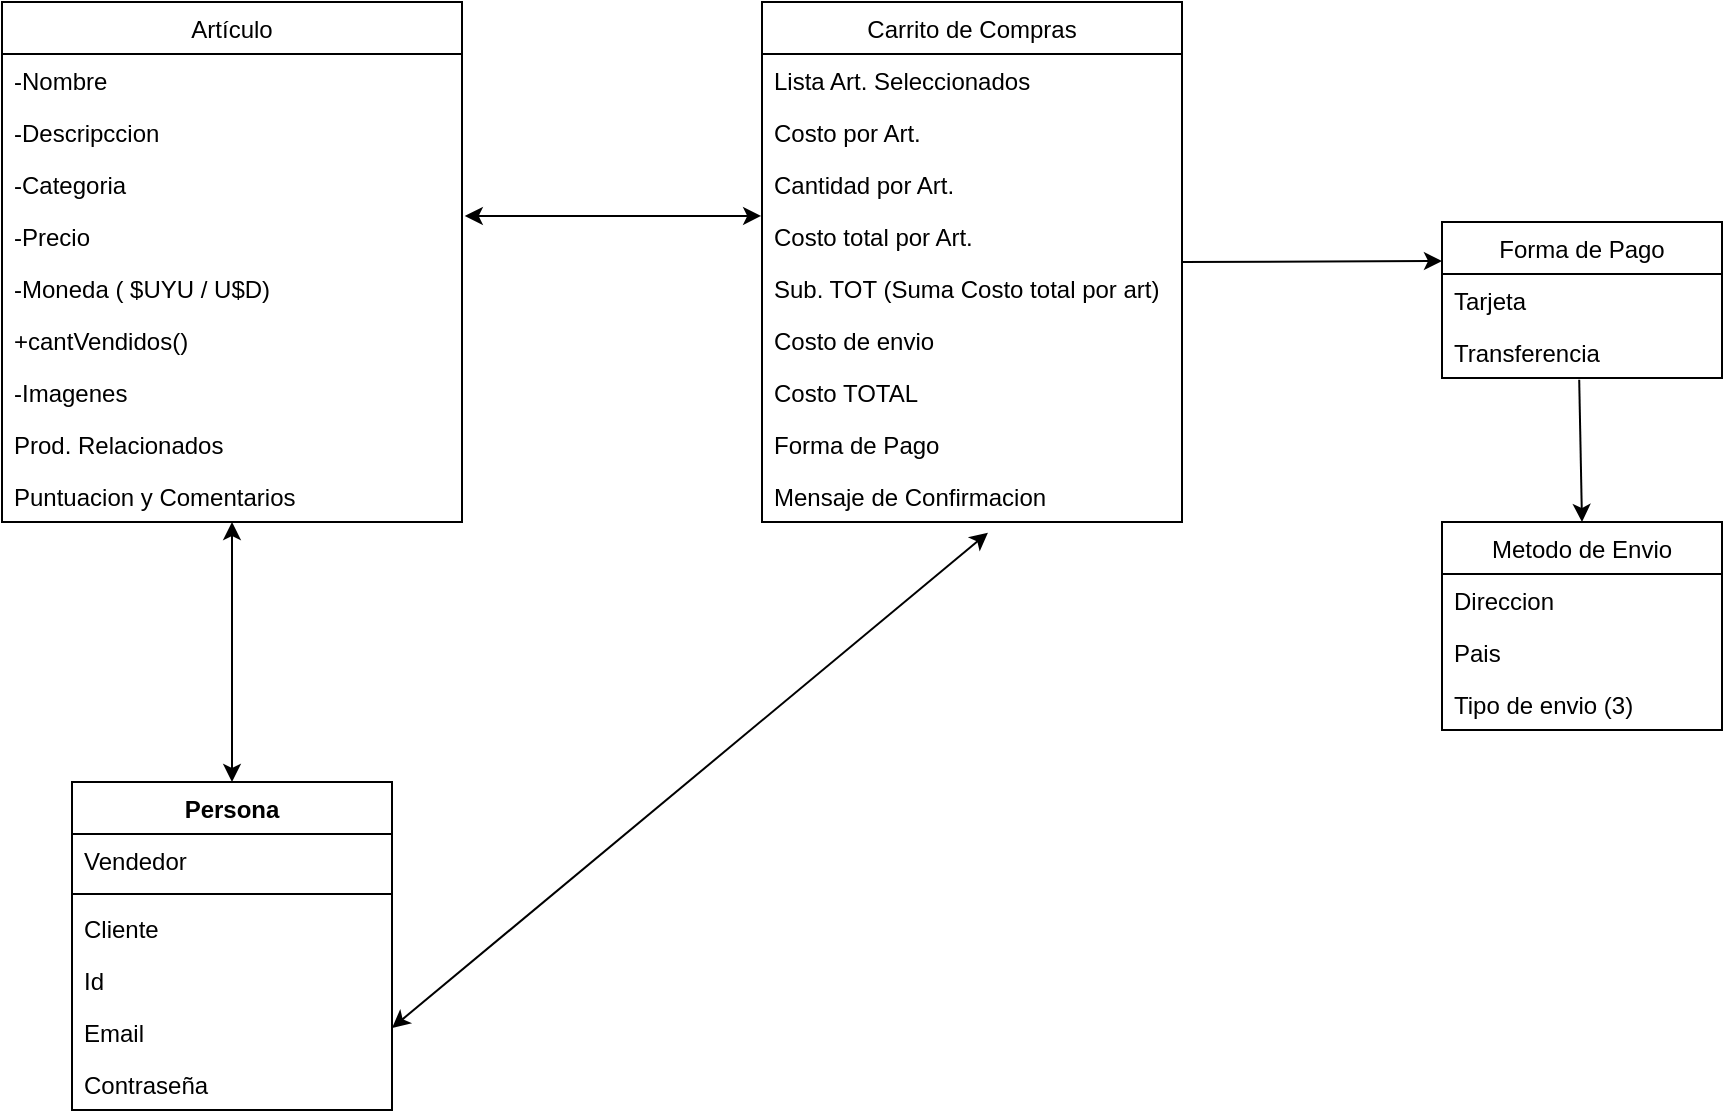 <mxfile version="13.6.2" type="github">
  <diagram id="EBKiwpH90D5sj838YUYU" name="Page-1">
    <mxGraphModel dx="1240" dy="684" grid="1" gridSize="10" guides="1" tooltips="1" connect="1" arrows="1" fold="1" page="1" pageScale="1" pageWidth="827" pageHeight="1169" math="0" shadow="0">
      <root>
        <mxCell id="0" />
        <mxCell id="1" parent="0" />
        <mxCell id="iaBIX54grdzcaJQUtitO-1" value="Artículo" style="swimlane;fontStyle=0;childLayout=stackLayout;horizontal=1;startSize=26;fillColor=none;horizontalStack=0;resizeParent=1;resizeParentMax=0;resizeLast=0;collapsible=1;marginBottom=0;" parent="1" vertex="1">
          <mxGeometry x="120" y="40" width="230" height="260" as="geometry">
            <mxRectangle x="90" y="70" width="70" height="26" as="alternateBounds" />
          </mxGeometry>
        </mxCell>
        <mxCell id="iaBIX54grdzcaJQUtitO-2" value="-Nombre" style="text;strokeColor=none;fillColor=none;align=left;verticalAlign=top;spacingLeft=4;spacingRight=4;overflow=hidden;rotatable=0;points=[[0,0.5],[1,0.5]];portConstraint=eastwest;" parent="iaBIX54grdzcaJQUtitO-1" vertex="1">
          <mxGeometry y="26" width="230" height="26" as="geometry" />
        </mxCell>
        <mxCell id="iaBIX54grdzcaJQUtitO-3" value="-Descripccion" style="text;strokeColor=none;fillColor=none;align=left;verticalAlign=top;spacingLeft=4;spacingRight=4;overflow=hidden;rotatable=0;points=[[0,0.5],[1,0.5]];portConstraint=eastwest;" parent="iaBIX54grdzcaJQUtitO-1" vertex="1">
          <mxGeometry y="52" width="230" height="26" as="geometry" />
        </mxCell>
        <mxCell id="iaBIX54grdzcaJQUtitO-4" value="-Categoria" style="text;strokeColor=none;fillColor=none;align=left;verticalAlign=top;spacingLeft=4;spacingRight=4;overflow=hidden;rotatable=0;points=[[0,0.5],[1,0.5]];portConstraint=eastwest;" parent="iaBIX54grdzcaJQUtitO-1" vertex="1">
          <mxGeometry y="78" width="230" height="26" as="geometry" />
        </mxCell>
        <mxCell id="iaBIX54grdzcaJQUtitO-5" value="-Precio&#xa;" style="text;strokeColor=none;fillColor=none;align=left;verticalAlign=top;spacingLeft=4;spacingRight=4;overflow=hidden;rotatable=0;points=[[0,0.5],[1,0.5]];portConstraint=eastwest;" parent="iaBIX54grdzcaJQUtitO-1" vertex="1">
          <mxGeometry y="104" width="230" height="26" as="geometry" />
        </mxCell>
        <mxCell id="iaBIX54grdzcaJQUtitO-6" value="-Moneda ( $UYU / U$D)" style="text;strokeColor=none;fillColor=none;align=left;verticalAlign=top;spacingLeft=4;spacingRight=4;overflow=hidden;rotatable=0;points=[[0,0.5],[1,0.5]];portConstraint=eastwest;" parent="iaBIX54grdzcaJQUtitO-1" vertex="1">
          <mxGeometry y="130" width="230" height="26" as="geometry" />
        </mxCell>
        <mxCell id="iaBIX54grdzcaJQUtitO-7" value="+cantVendidos()" style="text;strokeColor=none;fillColor=none;align=left;verticalAlign=top;spacingLeft=4;spacingRight=4;overflow=hidden;rotatable=0;points=[[0,0.5],[1,0.5]];portConstraint=eastwest;" parent="iaBIX54grdzcaJQUtitO-1" vertex="1">
          <mxGeometry y="156" width="230" height="26" as="geometry" />
        </mxCell>
        <mxCell id="iaBIX54grdzcaJQUtitO-8" value="-Imagenes" style="text;strokeColor=none;fillColor=none;align=left;verticalAlign=top;spacingLeft=4;spacingRight=4;overflow=hidden;rotatable=0;points=[[0,0.5],[1,0.5]];portConstraint=eastwest;" parent="iaBIX54grdzcaJQUtitO-1" vertex="1">
          <mxGeometry y="182" width="230" height="26" as="geometry" />
        </mxCell>
        <mxCell id="iaBIX54grdzcaJQUtitO-9" value="Prod. Relacionados" style="text;strokeColor=none;fillColor=none;align=left;verticalAlign=top;spacingLeft=4;spacingRight=4;overflow=hidden;rotatable=0;points=[[0,0.5],[1,0.5]];portConstraint=eastwest;" parent="iaBIX54grdzcaJQUtitO-1" vertex="1">
          <mxGeometry y="208" width="230" height="26" as="geometry" />
        </mxCell>
        <mxCell id="iaBIX54grdzcaJQUtitO-10" value="Puntuacion y Comentarios" style="text;strokeColor=none;fillColor=none;align=left;verticalAlign=top;spacingLeft=4;spacingRight=4;overflow=hidden;rotatable=0;points=[[0,0.5],[1,0.5]];portConstraint=eastwest;" parent="iaBIX54grdzcaJQUtitO-1" vertex="1">
          <mxGeometry y="234" width="230" height="26" as="geometry" />
        </mxCell>
        <mxCell id="iaBIX54grdzcaJQUtitO-37" value="" style="endArrow=classic;startArrow=classic;html=1;exitX=1;exitY=0.75;exitDx=0;exitDy=0;entryX=0.538;entryY=1.205;entryDx=0;entryDy=0;entryPerimeter=0;" parent="1" source="iaBIX54grdzcaJQUtitO-15" target="iaBIX54grdzcaJQUtitO-28" edge="1">
          <mxGeometry width="50" height="50" relative="1" as="geometry">
            <mxPoint x="540" y="320" as="sourcePoint" />
            <mxPoint x="590" y="270" as="targetPoint" />
          </mxGeometry>
        </mxCell>
        <mxCell id="iaBIX54grdzcaJQUtitO-38" value="" style="endArrow=classic;startArrow=classic;html=1;exitX=0.5;exitY=0;exitDx=0;exitDy=0;" parent="1" source="iaBIX54grdzcaJQUtitO-15" target="iaBIX54grdzcaJQUtitO-10" edge="1">
          <mxGeometry width="50" height="50" relative="1" as="geometry">
            <mxPoint x="250" y="380" as="sourcePoint" />
            <mxPoint x="280" y="370" as="targetPoint" />
          </mxGeometry>
        </mxCell>
        <mxCell id="iaBIX54grdzcaJQUtitO-39" value="" style="endArrow=classic;startArrow=classic;html=1;exitX=1.006;exitY=0.115;exitDx=0;exitDy=0;exitPerimeter=0;entryX=-0.002;entryY=0.115;entryDx=0;entryDy=0;entryPerimeter=0;" parent="1" source="iaBIX54grdzcaJQUtitO-5" target="iaBIX54grdzcaJQUtitO-23" edge="1">
          <mxGeometry width="50" height="50" relative="1" as="geometry">
            <mxPoint x="540" y="320" as="sourcePoint" />
            <mxPoint x="590" y="270" as="targetPoint" />
          </mxGeometry>
        </mxCell>
        <mxCell id="L5Szk06W8g7nkj9kUqT2-5" value="" style="endArrow=classic;html=1;entryX=0.5;entryY=0;entryDx=0;entryDy=0;exitX=0.49;exitY=1.033;exitDx=0;exitDy=0;exitPerimeter=0;" edge="1" parent="1" source="iaBIX54grdzcaJQUtitO-35" target="iaBIX54grdzcaJQUtitO-29">
          <mxGeometry width="50" height="50" relative="1" as="geometry">
            <mxPoint x="650" y="340" as="sourcePoint" />
            <mxPoint x="700" y="290" as="targetPoint" />
          </mxGeometry>
        </mxCell>
        <mxCell id="L5Szk06W8g7nkj9kUqT2-6" value="" style="endArrow=classic;html=1;exitX=1;exitY=0.5;exitDx=0;exitDy=0;entryX=0;entryY=0.25;entryDx=0;entryDy=0;" edge="1" parent="1" source="iaBIX54grdzcaJQUtitO-19" target="iaBIX54grdzcaJQUtitO-33">
          <mxGeometry width="50" height="50" relative="1" as="geometry">
            <mxPoint x="650" y="340" as="sourcePoint" />
            <mxPoint x="700" y="290" as="targetPoint" />
          </mxGeometry>
        </mxCell>
        <mxCell id="iaBIX54grdzcaJQUtitO-15" value="Persona" style="swimlane;fontStyle=1;align=center;verticalAlign=top;childLayout=stackLayout;horizontal=1;startSize=26;horizontalStack=0;resizeParent=1;resizeParentMax=0;resizeLast=0;collapsible=1;marginBottom=0;" parent="1" vertex="1">
          <mxGeometry x="155" y="430" width="160" height="164" as="geometry" />
        </mxCell>
        <mxCell id="iaBIX54grdzcaJQUtitO-16" value="Vendedor" style="text;strokeColor=none;fillColor=none;align=left;verticalAlign=top;spacingLeft=4;spacingRight=4;overflow=hidden;rotatable=0;points=[[0,0.5],[1,0.5]];portConstraint=eastwest;" parent="iaBIX54grdzcaJQUtitO-15" vertex="1">
          <mxGeometry y="26" width="160" height="26" as="geometry" />
        </mxCell>
        <mxCell id="iaBIX54grdzcaJQUtitO-17" value="" style="line;strokeWidth=1;fillColor=none;align=left;verticalAlign=middle;spacingTop=-1;spacingLeft=3;spacingRight=3;rotatable=0;labelPosition=right;points=[];portConstraint=eastwest;" parent="iaBIX54grdzcaJQUtitO-15" vertex="1">
          <mxGeometry y="52" width="160" height="8" as="geometry" />
        </mxCell>
        <mxCell id="iaBIX54grdzcaJQUtitO-18" value="Cliente" style="text;strokeColor=none;fillColor=none;align=left;verticalAlign=top;spacingLeft=4;spacingRight=4;overflow=hidden;rotatable=0;points=[[0,0.5],[1,0.5]];portConstraint=eastwest;" parent="iaBIX54grdzcaJQUtitO-15" vertex="1">
          <mxGeometry y="60" width="160" height="26" as="geometry" />
        </mxCell>
        <mxCell id="L5Szk06W8g7nkj9kUqT2-1" value="Id" style="text;strokeColor=none;fillColor=none;align=left;verticalAlign=top;spacingLeft=4;spacingRight=4;overflow=hidden;rotatable=0;points=[[0,0.5],[1,0.5]];portConstraint=eastwest;" vertex="1" parent="iaBIX54grdzcaJQUtitO-15">
          <mxGeometry y="86" width="160" height="26" as="geometry" />
        </mxCell>
        <mxCell id="L5Szk06W8g7nkj9kUqT2-2" value="Email" style="text;strokeColor=none;fillColor=none;align=left;verticalAlign=top;spacingLeft=4;spacingRight=4;overflow=hidden;rotatable=0;points=[[0,0.5],[1,0.5]];portConstraint=eastwest;" vertex="1" parent="iaBIX54grdzcaJQUtitO-15">
          <mxGeometry y="112" width="160" height="26" as="geometry" />
        </mxCell>
        <mxCell id="L5Szk06W8g7nkj9kUqT2-3" value="Contraseña" style="text;strokeColor=none;fillColor=none;align=left;verticalAlign=top;spacingLeft=4;spacingRight=4;overflow=hidden;rotatable=0;points=[[0,0.5],[1,0.5]];portConstraint=eastwest;" vertex="1" parent="iaBIX54grdzcaJQUtitO-15">
          <mxGeometry y="138" width="160" height="26" as="geometry" />
        </mxCell>
        <mxCell id="iaBIX54grdzcaJQUtitO-19" value="Carrito de Compras" style="swimlane;fontStyle=0;childLayout=stackLayout;horizontal=1;startSize=26;fillColor=none;horizontalStack=0;resizeParent=1;resizeParentMax=0;resizeLast=0;collapsible=1;marginBottom=0;" parent="1" vertex="1">
          <mxGeometry x="500" y="40" width="210" height="260" as="geometry">
            <mxRectangle x="530" y="186" width="280" height="26" as="alternateBounds" />
          </mxGeometry>
        </mxCell>
        <mxCell id="iaBIX54grdzcaJQUtitO-20" value="Lista Art. Seleccionados" style="text;strokeColor=none;fillColor=none;align=left;verticalAlign=top;spacingLeft=4;spacingRight=4;overflow=hidden;rotatable=0;points=[[0,0.5],[1,0.5]];portConstraint=eastwest;" parent="iaBIX54grdzcaJQUtitO-19" vertex="1">
          <mxGeometry y="26" width="210" height="26" as="geometry" />
        </mxCell>
        <mxCell id="iaBIX54grdzcaJQUtitO-21" value="Costo por Art." style="text;strokeColor=none;fillColor=none;align=left;verticalAlign=top;spacingLeft=4;spacingRight=4;overflow=hidden;rotatable=0;points=[[0,0.5],[1,0.5]];portConstraint=eastwest;" parent="iaBIX54grdzcaJQUtitO-19" vertex="1">
          <mxGeometry y="52" width="210" height="26" as="geometry" />
        </mxCell>
        <mxCell id="iaBIX54grdzcaJQUtitO-22" value="Cantidad por Art." style="text;strokeColor=none;fillColor=none;align=left;verticalAlign=top;spacingLeft=4;spacingRight=4;overflow=hidden;rotatable=0;points=[[0,0.5],[1,0.5]];portConstraint=eastwest;" parent="iaBIX54grdzcaJQUtitO-19" vertex="1">
          <mxGeometry y="78" width="210" height="26" as="geometry" />
        </mxCell>
        <mxCell id="iaBIX54grdzcaJQUtitO-23" value="Costo total por Art." style="text;strokeColor=none;fillColor=none;align=left;verticalAlign=top;spacingLeft=4;spacingRight=4;overflow=hidden;rotatable=0;points=[[0,0.5],[1,0.5]];portConstraint=eastwest;" parent="iaBIX54grdzcaJQUtitO-19" vertex="1">
          <mxGeometry y="104" width="210" height="26" as="geometry" />
        </mxCell>
        <mxCell id="iaBIX54grdzcaJQUtitO-24" value="Sub. TOT (Suma Costo total por art)" style="text;strokeColor=none;fillColor=none;align=left;verticalAlign=top;spacingLeft=4;spacingRight=4;overflow=hidden;rotatable=0;points=[[0,0.5],[1,0.5]];portConstraint=eastwest;" parent="iaBIX54grdzcaJQUtitO-19" vertex="1">
          <mxGeometry y="130" width="210" height="26" as="geometry" />
        </mxCell>
        <mxCell id="iaBIX54grdzcaJQUtitO-25" value="Costo de envio" style="text;strokeColor=none;fillColor=none;align=left;verticalAlign=top;spacingLeft=4;spacingRight=4;overflow=hidden;rotatable=0;points=[[0,0.5],[1,0.5]];portConstraint=eastwest;" parent="iaBIX54grdzcaJQUtitO-19" vertex="1">
          <mxGeometry y="156" width="210" height="26" as="geometry" />
        </mxCell>
        <mxCell id="iaBIX54grdzcaJQUtitO-26" value="Costo TOTAL" style="text;strokeColor=none;fillColor=none;align=left;verticalAlign=top;spacingLeft=4;spacingRight=4;overflow=hidden;rotatable=0;points=[[0,0.5],[1,0.5]];portConstraint=eastwest;" parent="iaBIX54grdzcaJQUtitO-19" vertex="1">
          <mxGeometry y="182" width="210" height="26" as="geometry" />
        </mxCell>
        <mxCell id="iaBIX54grdzcaJQUtitO-27" value="Forma de Pago" style="text;strokeColor=none;fillColor=none;align=left;verticalAlign=top;spacingLeft=4;spacingRight=4;overflow=hidden;rotatable=0;points=[[0,0.5],[1,0.5]];portConstraint=eastwest;" parent="iaBIX54grdzcaJQUtitO-19" vertex="1">
          <mxGeometry y="208" width="210" height="26" as="geometry" />
        </mxCell>
        <mxCell id="iaBIX54grdzcaJQUtitO-28" value="Mensaje de Confirmacion" style="text;strokeColor=none;fillColor=none;align=left;verticalAlign=top;spacingLeft=4;spacingRight=4;overflow=hidden;rotatable=0;points=[[0,0.5],[1,0.5]];portConstraint=eastwest;" parent="iaBIX54grdzcaJQUtitO-19" vertex="1">
          <mxGeometry y="234" width="210" height="26" as="geometry" />
        </mxCell>
        <mxCell id="iaBIX54grdzcaJQUtitO-33" value="Forma de Pago" style="swimlane;fontStyle=0;childLayout=stackLayout;horizontal=1;startSize=26;fillColor=none;horizontalStack=0;resizeParent=1;resizeParentMax=0;resizeLast=0;collapsible=1;marginBottom=0;" parent="1" vertex="1">
          <mxGeometry x="840" y="150" width="140" height="78" as="geometry" />
        </mxCell>
        <mxCell id="iaBIX54grdzcaJQUtitO-34" value="Tarjeta" style="text;strokeColor=none;fillColor=none;align=left;verticalAlign=top;spacingLeft=4;spacingRight=4;overflow=hidden;rotatable=0;points=[[0,0.5],[1,0.5]];portConstraint=eastwest;" parent="iaBIX54grdzcaJQUtitO-33" vertex="1">
          <mxGeometry y="26" width="140" height="26" as="geometry" />
        </mxCell>
        <mxCell id="iaBIX54grdzcaJQUtitO-35" value="Transferencia" style="text;strokeColor=none;fillColor=none;align=left;verticalAlign=top;spacingLeft=4;spacingRight=4;overflow=hidden;rotatable=0;points=[[0,0.5],[1,0.5]];portConstraint=eastwest;" parent="iaBIX54grdzcaJQUtitO-33" vertex="1">
          <mxGeometry y="52" width="140" height="26" as="geometry" />
        </mxCell>
        <mxCell id="iaBIX54grdzcaJQUtitO-29" value="Metodo de Envio" style="swimlane;fontStyle=0;childLayout=stackLayout;horizontal=1;startSize=26;fillColor=none;horizontalStack=0;resizeParent=1;resizeParentMax=0;resizeLast=0;collapsible=1;marginBottom=0;" parent="1" vertex="1">
          <mxGeometry x="840" y="300" width="140" height="104" as="geometry" />
        </mxCell>
        <mxCell id="iaBIX54grdzcaJQUtitO-30" value="Direccion" style="text;strokeColor=none;fillColor=none;align=left;verticalAlign=top;spacingLeft=4;spacingRight=4;overflow=hidden;rotatable=0;points=[[0,0.5],[1,0.5]];portConstraint=eastwest;" parent="iaBIX54grdzcaJQUtitO-29" vertex="1">
          <mxGeometry y="26" width="140" height="26" as="geometry" />
        </mxCell>
        <mxCell id="iaBIX54grdzcaJQUtitO-31" value="Pais" style="text;strokeColor=none;fillColor=none;align=left;verticalAlign=top;spacingLeft=4;spacingRight=4;overflow=hidden;rotatable=0;points=[[0,0.5],[1,0.5]];portConstraint=eastwest;" parent="iaBIX54grdzcaJQUtitO-29" vertex="1">
          <mxGeometry y="52" width="140" height="26" as="geometry" />
        </mxCell>
        <mxCell id="iaBIX54grdzcaJQUtitO-32" value="Tipo de envio (3)" style="text;strokeColor=none;fillColor=none;align=left;verticalAlign=top;spacingLeft=4;spacingRight=4;overflow=hidden;rotatable=0;points=[[0,0.5],[1,0.5]];portConstraint=eastwest;" parent="iaBIX54grdzcaJQUtitO-29" vertex="1">
          <mxGeometry y="78" width="140" height="26" as="geometry" />
        </mxCell>
      </root>
    </mxGraphModel>
  </diagram>
</mxfile>
